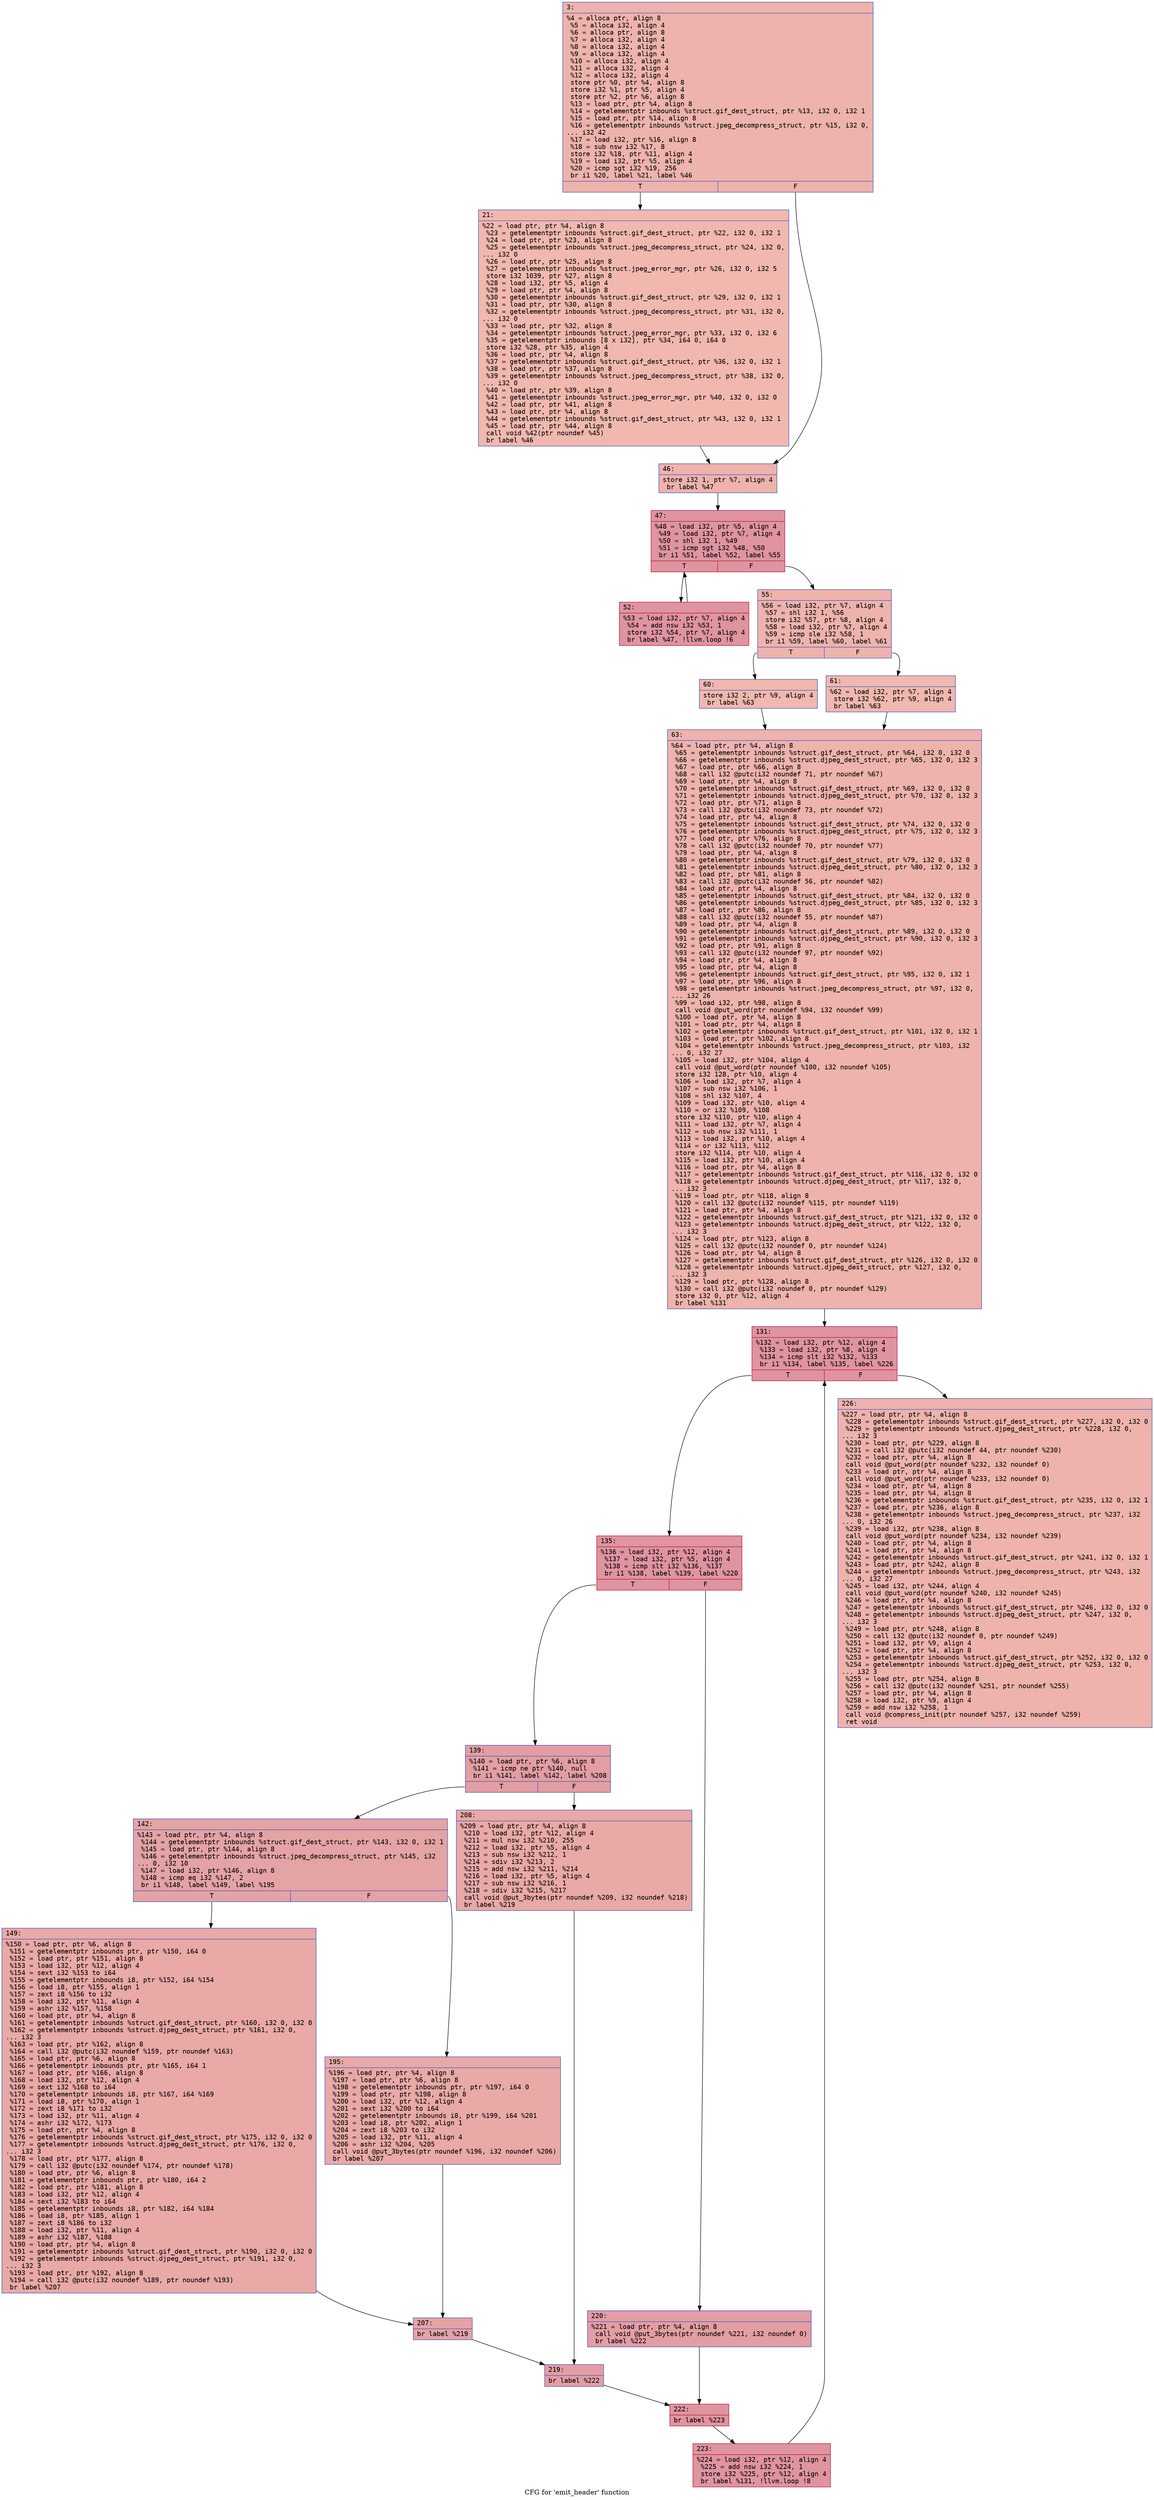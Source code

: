 digraph "CFG for 'emit_header' function" {
	label="CFG for 'emit_header' function";

	Node0x60000190a940 [shape=record,color="#3d50c3ff", style=filled, fillcolor="#d6524470" fontname="Courier",label="{3:\l|  %4 = alloca ptr, align 8\l  %5 = alloca i32, align 4\l  %6 = alloca ptr, align 8\l  %7 = alloca i32, align 4\l  %8 = alloca i32, align 4\l  %9 = alloca i32, align 4\l  %10 = alloca i32, align 4\l  %11 = alloca i32, align 4\l  %12 = alloca i32, align 4\l  store ptr %0, ptr %4, align 8\l  store i32 %1, ptr %5, align 4\l  store ptr %2, ptr %6, align 8\l  %13 = load ptr, ptr %4, align 8\l  %14 = getelementptr inbounds %struct.gif_dest_struct, ptr %13, i32 0, i32 1\l  %15 = load ptr, ptr %14, align 8\l  %16 = getelementptr inbounds %struct.jpeg_decompress_struct, ptr %15, i32 0,\l... i32 42\l  %17 = load i32, ptr %16, align 8\l  %18 = sub nsw i32 %17, 8\l  store i32 %18, ptr %11, align 4\l  %19 = load i32, ptr %5, align 4\l  %20 = icmp sgt i32 %19, 256\l  br i1 %20, label %21, label %46\l|{<s0>T|<s1>F}}"];
	Node0x60000190a940:s0 -> Node0x60000190a990[tooltip="3 -> 21\nProbability 50.00%" ];
	Node0x60000190a940:s1 -> Node0x60000190a9e0[tooltip="3 -> 46\nProbability 50.00%" ];
	Node0x60000190a990 [shape=record,color="#3d50c3ff", style=filled, fillcolor="#dc5d4a70" fontname="Courier",label="{21:\l|  %22 = load ptr, ptr %4, align 8\l  %23 = getelementptr inbounds %struct.gif_dest_struct, ptr %22, i32 0, i32 1\l  %24 = load ptr, ptr %23, align 8\l  %25 = getelementptr inbounds %struct.jpeg_decompress_struct, ptr %24, i32 0,\l... i32 0\l  %26 = load ptr, ptr %25, align 8\l  %27 = getelementptr inbounds %struct.jpeg_error_mgr, ptr %26, i32 0, i32 5\l  store i32 1039, ptr %27, align 8\l  %28 = load i32, ptr %5, align 4\l  %29 = load ptr, ptr %4, align 8\l  %30 = getelementptr inbounds %struct.gif_dest_struct, ptr %29, i32 0, i32 1\l  %31 = load ptr, ptr %30, align 8\l  %32 = getelementptr inbounds %struct.jpeg_decompress_struct, ptr %31, i32 0,\l... i32 0\l  %33 = load ptr, ptr %32, align 8\l  %34 = getelementptr inbounds %struct.jpeg_error_mgr, ptr %33, i32 0, i32 6\l  %35 = getelementptr inbounds [8 x i32], ptr %34, i64 0, i64 0\l  store i32 %28, ptr %35, align 4\l  %36 = load ptr, ptr %4, align 8\l  %37 = getelementptr inbounds %struct.gif_dest_struct, ptr %36, i32 0, i32 1\l  %38 = load ptr, ptr %37, align 8\l  %39 = getelementptr inbounds %struct.jpeg_decompress_struct, ptr %38, i32 0,\l... i32 0\l  %40 = load ptr, ptr %39, align 8\l  %41 = getelementptr inbounds %struct.jpeg_error_mgr, ptr %40, i32 0, i32 0\l  %42 = load ptr, ptr %41, align 8\l  %43 = load ptr, ptr %4, align 8\l  %44 = getelementptr inbounds %struct.gif_dest_struct, ptr %43, i32 0, i32 1\l  %45 = load ptr, ptr %44, align 8\l  call void %42(ptr noundef %45)\l  br label %46\l}"];
	Node0x60000190a990 -> Node0x60000190a9e0[tooltip="21 -> 46\nProbability 100.00%" ];
	Node0x60000190a9e0 [shape=record,color="#3d50c3ff", style=filled, fillcolor="#d6524470" fontname="Courier",label="{46:\l|  store i32 1, ptr %7, align 4\l  br label %47\l}"];
	Node0x60000190a9e0 -> Node0x60000190aa30[tooltip="46 -> 47\nProbability 100.00%" ];
	Node0x60000190aa30 [shape=record,color="#b70d28ff", style=filled, fillcolor="#b70d2870" fontname="Courier",label="{47:\l|  %48 = load i32, ptr %5, align 4\l  %49 = load i32, ptr %7, align 4\l  %50 = shl i32 1, %49\l  %51 = icmp sgt i32 %48, %50\l  br i1 %51, label %52, label %55\l|{<s0>T|<s1>F}}"];
	Node0x60000190aa30:s0 -> Node0x60000190aa80[tooltip="47 -> 52\nProbability 96.88%" ];
	Node0x60000190aa30:s1 -> Node0x60000190aad0[tooltip="47 -> 55\nProbability 3.12%" ];
	Node0x60000190aa80 [shape=record,color="#b70d28ff", style=filled, fillcolor="#b70d2870" fontname="Courier",label="{52:\l|  %53 = load i32, ptr %7, align 4\l  %54 = add nsw i32 %53, 1\l  store i32 %54, ptr %7, align 4\l  br label %47, !llvm.loop !6\l}"];
	Node0x60000190aa80 -> Node0x60000190aa30[tooltip="52 -> 47\nProbability 100.00%" ];
	Node0x60000190aad0 [shape=record,color="#3d50c3ff", style=filled, fillcolor="#d6524470" fontname="Courier",label="{55:\l|  %56 = load i32, ptr %7, align 4\l  %57 = shl i32 1, %56\l  store i32 %57, ptr %8, align 4\l  %58 = load i32, ptr %7, align 4\l  %59 = icmp sle i32 %58, 1\l  br i1 %59, label %60, label %61\l|{<s0>T|<s1>F}}"];
	Node0x60000190aad0:s0 -> Node0x60000190ab20[tooltip="55 -> 60\nProbability 50.00%" ];
	Node0x60000190aad0:s1 -> Node0x60000190ab70[tooltip="55 -> 61\nProbability 50.00%" ];
	Node0x60000190ab20 [shape=record,color="#3d50c3ff", style=filled, fillcolor="#dc5d4a70" fontname="Courier",label="{60:\l|  store i32 2, ptr %9, align 4\l  br label %63\l}"];
	Node0x60000190ab20 -> Node0x60000190abc0[tooltip="60 -> 63\nProbability 100.00%" ];
	Node0x60000190ab70 [shape=record,color="#3d50c3ff", style=filled, fillcolor="#dc5d4a70" fontname="Courier",label="{61:\l|  %62 = load i32, ptr %7, align 4\l  store i32 %62, ptr %9, align 4\l  br label %63\l}"];
	Node0x60000190ab70 -> Node0x60000190abc0[tooltip="61 -> 63\nProbability 100.00%" ];
	Node0x60000190abc0 [shape=record,color="#3d50c3ff", style=filled, fillcolor="#d6524470" fontname="Courier",label="{63:\l|  %64 = load ptr, ptr %4, align 8\l  %65 = getelementptr inbounds %struct.gif_dest_struct, ptr %64, i32 0, i32 0\l  %66 = getelementptr inbounds %struct.djpeg_dest_struct, ptr %65, i32 0, i32 3\l  %67 = load ptr, ptr %66, align 8\l  %68 = call i32 @putc(i32 noundef 71, ptr noundef %67)\l  %69 = load ptr, ptr %4, align 8\l  %70 = getelementptr inbounds %struct.gif_dest_struct, ptr %69, i32 0, i32 0\l  %71 = getelementptr inbounds %struct.djpeg_dest_struct, ptr %70, i32 0, i32 3\l  %72 = load ptr, ptr %71, align 8\l  %73 = call i32 @putc(i32 noundef 73, ptr noundef %72)\l  %74 = load ptr, ptr %4, align 8\l  %75 = getelementptr inbounds %struct.gif_dest_struct, ptr %74, i32 0, i32 0\l  %76 = getelementptr inbounds %struct.djpeg_dest_struct, ptr %75, i32 0, i32 3\l  %77 = load ptr, ptr %76, align 8\l  %78 = call i32 @putc(i32 noundef 70, ptr noundef %77)\l  %79 = load ptr, ptr %4, align 8\l  %80 = getelementptr inbounds %struct.gif_dest_struct, ptr %79, i32 0, i32 0\l  %81 = getelementptr inbounds %struct.djpeg_dest_struct, ptr %80, i32 0, i32 3\l  %82 = load ptr, ptr %81, align 8\l  %83 = call i32 @putc(i32 noundef 56, ptr noundef %82)\l  %84 = load ptr, ptr %4, align 8\l  %85 = getelementptr inbounds %struct.gif_dest_struct, ptr %84, i32 0, i32 0\l  %86 = getelementptr inbounds %struct.djpeg_dest_struct, ptr %85, i32 0, i32 3\l  %87 = load ptr, ptr %86, align 8\l  %88 = call i32 @putc(i32 noundef 55, ptr noundef %87)\l  %89 = load ptr, ptr %4, align 8\l  %90 = getelementptr inbounds %struct.gif_dest_struct, ptr %89, i32 0, i32 0\l  %91 = getelementptr inbounds %struct.djpeg_dest_struct, ptr %90, i32 0, i32 3\l  %92 = load ptr, ptr %91, align 8\l  %93 = call i32 @putc(i32 noundef 97, ptr noundef %92)\l  %94 = load ptr, ptr %4, align 8\l  %95 = load ptr, ptr %4, align 8\l  %96 = getelementptr inbounds %struct.gif_dest_struct, ptr %95, i32 0, i32 1\l  %97 = load ptr, ptr %96, align 8\l  %98 = getelementptr inbounds %struct.jpeg_decompress_struct, ptr %97, i32 0,\l... i32 26\l  %99 = load i32, ptr %98, align 8\l  call void @put_word(ptr noundef %94, i32 noundef %99)\l  %100 = load ptr, ptr %4, align 8\l  %101 = load ptr, ptr %4, align 8\l  %102 = getelementptr inbounds %struct.gif_dest_struct, ptr %101, i32 0, i32 1\l  %103 = load ptr, ptr %102, align 8\l  %104 = getelementptr inbounds %struct.jpeg_decompress_struct, ptr %103, i32\l... 0, i32 27\l  %105 = load i32, ptr %104, align 4\l  call void @put_word(ptr noundef %100, i32 noundef %105)\l  store i32 128, ptr %10, align 4\l  %106 = load i32, ptr %7, align 4\l  %107 = sub nsw i32 %106, 1\l  %108 = shl i32 %107, 4\l  %109 = load i32, ptr %10, align 4\l  %110 = or i32 %109, %108\l  store i32 %110, ptr %10, align 4\l  %111 = load i32, ptr %7, align 4\l  %112 = sub nsw i32 %111, 1\l  %113 = load i32, ptr %10, align 4\l  %114 = or i32 %113, %112\l  store i32 %114, ptr %10, align 4\l  %115 = load i32, ptr %10, align 4\l  %116 = load ptr, ptr %4, align 8\l  %117 = getelementptr inbounds %struct.gif_dest_struct, ptr %116, i32 0, i32 0\l  %118 = getelementptr inbounds %struct.djpeg_dest_struct, ptr %117, i32 0,\l... i32 3\l  %119 = load ptr, ptr %118, align 8\l  %120 = call i32 @putc(i32 noundef %115, ptr noundef %119)\l  %121 = load ptr, ptr %4, align 8\l  %122 = getelementptr inbounds %struct.gif_dest_struct, ptr %121, i32 0, i32 0\l  %123 = getelementptr inbounds %struct.djpeg_dest_struct, ptr %122, i32 0,\l... i32 3\l  %124 = load ptr, ptr %123, align 8\l  %125 = call i32 @putc(i32 noundef 0, ptr noundef %124)\l  %126 = load ptr, ptr %4, align 8\l  %127 = getelementptr inbounds %struct.gif_dest_struct, ptr %126, i32 0, i32 0\l  %128 = getelementptr inbounds %struct.djpeg_dest_struct, ptr %127, i32 0,\l... i32 3\l  %129 = load ptr, ptr %128, align 8\l  %130 = call i32 @putc(i32 noundef 0, ptr noundef %129)\l  store i32 0, ptr %12, align 4\l  br label %131\l}"];
	Node0x60000190abc0 -> Node0x60000190ac10[tooltip="63 -> 131\nProbability 100.00%" ];
	Node0x60000190ac10 [shape=record,color="#b70d28ff", style=filled, fillcolor="#b70d2870" fontname="Courier",label="{131:\l|  %132 = load i32, ptr %12, align 4\l  %133 = load i32, ptr %8, align 4\l  %134 = icmp slt i32 %132, %133\l  br i1 %134, label %135, label %226\l|{<s0>T|<s1>F}}"];
	Node0x60000190ac10:s0 -> Node0x60000190ac60[tooltip="131 -> 135\nProbability 96.88%" ];
	Node0x60000190ac10:s1 -> Node0x60000190afd0[tooltip="131 -> 226\nProbability 3.12%" ];
	Node0x60000190ac60 [shape=record,color="#b70d28ff", style=filled, fillcolor="#b70d2870" fontname="Courier",label="{135:\l|  %136 = load i32, ptr %12, align 4\l  %137 = load i32, ptr %5, align 4\l  %138 = icmp slt i32 %136, %137\l  br i1 %138, label %139, label %220\l|{<s0>T|<s1>F}}"];
	Node0x60000190ac60:s0 -> Node0x60000190acb0[tooltip="135 -> 139\nProbability 50.00%" ];
	Node0x60000190ac60:s1 -> Node0x60000190aee0[tooltip="135 -> 220\nProbability 50.00%" ];
	Node0x60000190acb0 [shape=record,color="#3d50c3ff", style=filled, fillcolor="#be242e70" fontname="Courier",label="{139:\l|  %140 = load ptr, ptr %6, align 8\l  %141 = icmp ne ptr %140, null\l  br i1 %141, label %142, label %208\l|{<s0>T|<s1>F}}"];
	Node0x60000190acb0:s0 -> Node0x60000190ad00[tooltip="139 -> 142\nProbability 62.50%" ];
	Node0x60000190acb0:s1 -> Node0x60000190ae40[tooltip="139 -> 208\nProbability 37.50%" ];
	Node0x60000190ad00 [shape=record,color="#3d50c3ff", style=filled, fillcolor="#c32e3170" fontname="Courier",label="{142:\l|  %143 = load ptr, ptr %4, align 8\l  %144 = getelementptr inbounds %struct.gif_dest_struct, ptr %143, i32 0, i32 1\l  %145 = load ptr, ptr %144, align 8\l  %146 = getelementptr inbounds %struct.jpeg_decompress_struct, ptr %145, i32\l... 0, i32 10\l  %147 = load i32, ptr %146, align 8\l  %148 = icmp eq i32 %147, 2\l  br i1 %148, label %149, label %195\l|{<s0>T|<s1>F}}"];
	Node0x60000190ad00:s0 -> Node0x60000190ad50[tooltip="142 -> 149\nProbability 50.00%" ];
	Node0x60000190ad00:s1 -> Node0x60000190ada0[tooltip="142 -> 195\nProbability 50.00%" ];
	Node0x60000190ad50 [shape=record,color="#3d50c3ff", style=filled, fillcolor="#ca3b3770" fontname="Courier",label="{149:\l|  %150 = load ptr, ptr %6, align 8\l  %151 = getelementptr inbounds ptr, ptr %150, i64 0\l  %152 = load ptr, ptr %151, align 8\l  %153 = load i32, ptr %12, align 4\l  %154 = sext i32 %153 to i64\l  %155 = getelementptr inbounds i8, ptr %152, i64 %154\l  %156 = load i8, ptr %155, align 1\l  %157 = zext i8 %156 to i32\l  %158 = load i32, ptr %11, align 4\l  %159 = ashr i32 %157, %158\l  %160 = load ptr, ptr %4, align 8\l  %161 = getelementptr inbounds %struct.gif_dest_struct, ptr %160, i32 0, i32 0\l  %162 = getelementptr inbounds %struct.djpeg_dest_struct, ptr %161, i32 0,\l... i32 3\l  %163 = load ptr, ptr %162, align 8\l  %164 = call i32 @putc(i32 noundef %159, ptr noundef %163)\l  %165 = load ptr, ptr %6, align 8\l  %166 = getelementptr inbounds ptr, ptr %165, i64 1\l  %167 = load ptr, ptr %166, align 8\l  %168 = load i32, ptr %12, align 4\l  %169 = sext i32 %168 to i64\l  %170 = getelementptr inbounds i8, ptr %167, i64 %169\l  %171 = load i8, ptr %170, align 1\l  %172 = zext i8 %171 to i32\l  %173 = load i32, ptr %11, align 4\l  %174 = ashr i32 %172, %173\l  %175 = load ptr, ptr %4, align 8\l  %176 = getelementptr inbounds %struct.gif_dest_struct, ptr %175, i32 0, i32 0\l  %177 = getelementptr inbounds %struct.djpeg_dest_struct, ptr %176, i32 0,\l... i32 3\l  %178 = load ptr, ptr %177, align 8\l  %179 = call i32 @putc(i32 noundef %174, ptr noundef %178)\l  %180 = load ptr, ptr %6, align 8\l  %181 = getelementptr inbounds ptr, ptr %180, i64 2\l  %182 = load ptr, ptr %181, align 8\l  %183 = load i32, ptr %12, align 4\l  %184 = sext i32 %183 to i64\l  %185 = getelementptr inbounds i8, ptr %182, i64 %184\l  %186 = load i8, ptr %185, align 1\l  %187 = zext i8 %186 to i32\l  %188 = load i32, ptr %11, align 4\l  %189 = ashr i32 %187, %188\l  %190 = load ptr, ptr %4, align 8\l  %191 = getelementptr inbounds %struct.gif_dest_struct, ptr %190, i32 0, i32 0\l  %192 = getelementptr inbounds %struct.djpeg_dest_struct, ptr %191, i32 0,\l... i32 3\l  %193 = load ptr, ptr %192, align 8\l  %194 = call i32 @putc(i32 noundef %189, ptr noundef %193)\l  br label %207\l}"];
	Node0x60000190ad50 -> Node0x60000190adf0[tooltip="149 -> 207\nProbability 100.00%" ];
	Node0x60000190ada0 [shape=record,color="#3d50c3ff", style=filled, fillcolor="#ca3b3770" fontname="Courier",label="{195:\l|  %196 = load ptr, ptr %4, align 8\l  %197 = load ptr, ptr %6, align 8\l  %198 = getelementptr inbounds ptr, ptr %197, i64 0\l  %199 = load ptr, ptr %198, align 8\l  %200 = load i32, ptr %12, align 4\l  %201 = sext i32 %200 to i64\l  %202 = getelementptr inbounds i8, ptr %199, i64 %201\l  %203 = load i8, ptr %202, align 1\l  %204 = zext i8 %203 to i32\l  %205 = load i32, ptr %11, align 4\l  %206 = ashr i32 %204, %205\l  call void @put_3bytes(ptr noundef %196, i32 noundef %206)\l  br label %207\l}"];
	Node0x60000190ada0 -> Node0x60000190adf0[tooltip="195 -> 207\nProbability 100.00%" ];
	Node0x60000190adf0 [shape=record,color="#3d50c3ff", style=filled, fillcolor="#c32e3170" fontname="Courier",label="{207:\l|  br label %219\l}"];
	Node0x60000190adf0 -> Node0x60000190ae90[tooltip="207 -> 219\nProbability 100.00%" ];
	Node0x60000190ae40 [shape=record,color="#3d50c3ff", style=filled, fillcolor="#ca3b3770" fontname="Courier",label="{208:\l|  %209 = load ptr, ptr %4, align 8\l  %210 = load i32, ptr %12, align 4\l  %211 = mul nsw i32 %210, 255\l  %212 = load i32, ptr %5, align 4\l  %213 = sub nsw i32 %212, 1\l  %214 = sdiv i32 %213, 2\l  %215 = add nsw i32 %211, %214\l  %216 = load i32, ptr %5, align 4\l  %217 = sub nsw i32 %216, 1\l  %218 = sdiv i32 %215, %217\l  call void @put_3bytes(ptr noundef %209, i32 noundef %218)\l  br label %219\l}"];
	Node0x60000190ae40 -> Node0x60000190ae90[tooltip="208 -> 219\nProbability 100.00%" ];
	Node0x60000190ae90 [shape=record,color="#3d50c3ff", style=filled, fillcolor="#be242e70" fontname="Courier",label="{219:\l|  br label %222\l}"];
	Node0x60000190ae90 -> Node0x60000190af30[tooltip="219 -> 222\nProbability 100.00%" ];
	Node0x60000190aee0 [shape=record,color="#3d50c3ff", style=filled, fillcolor="#be242e70" fontname="Courier",label="{220:\l|  %221 = load ptr, ptr %4, align 8\l  call void @put_3bytes(ptr noundef %221, i32 noundef 0)\l  br label %222\l}"];
	Node0x60000190aee0 -> Node0x60000190af30[tooltip="220 -> 222\nProbability 100.00%" ];
	Node0x60000190af30 [shape=record,color="#b70d28ff", style=filled, fillcolor="#b70d2870" fontname="Courier",label="{222:\l|  br label %223\l}"];
	Node0x60000190af30 -> Node0x60000190af80[tooltip="222 -> 223\nProbability 100.00%" ];
	Node0x60000190af80 [shape=record,color="#b70d28ff", style=filled, fillcolor="#b70d2870" fontname="Courier",label="{223:\l|  %224 = load i32, ptr %12, align 4\l  %225 = add nsw i32 %224, 1\l  store i32 %225, ptr %12, align 4\l  br label %131, !llvm.loop !8\l}"];
	Node0x60000190af80 -> Node0x60000190ac10[tooltip="223 -> 131\nProbability 100.00%" ];
	Node0x60000190afd0 [shape=record,color="#3d50c3ff", style=filled, fillcolor="#d6524470" fontname="Courier",label="{226:\l|  %227 = load ptr, ptr %4, align 8\l  %228 = getelementptr inbounds %struct.gif_dest_struct, ptr %227, i32 0, i32 0\l  %229 = getelementptr inbounds %struct.djpeg_dest_struct, ptr %228, i32 0,\l... i32 3\l  %230 = load ptr, ptr %229, align 8\l  %231 = call i32 @putc(i32 noundef 44, ptr noundef %230)\l  %232 = load ptr, ptr %4, align 8\l  call void @put_word(ptr noundef %232, i32 noundef 0)\l  %233 = load ptr, ptr %4, align 8\l  call void @put_word(ptr noundef %233, i32 noundef 0)\l  %234 = load ptr, ptr %4, align 8\l  %235 = load ptr, ptr %4, align 8\l  %236 = getelementptr inbounds %struct.gif_dest_struct, ptr %235, i32 0, i32 1\l  %237 = load ptr, ptr %236, align 8\l  %238 = getelementptr inbounds %struct.jpeg_decompress_struct, ptr %237, i32\l... 0, i32 26\l  %239 = load i32, ptr %238, align 8\l  call void @put_word(ptr noundef %234, i32 noundef %239)\l  %240 = load ptr, ptr %4, align 8\l  %241 = load ptr, ptr %4, align 8\l  %242 = getelementptr inbounds %struct.gif_dest_struct, ptr %241, i32 0, i32 1\l  %243 = load ptr, ptr %242, align 8\l  %244 = getelementptr inbounds %struct.jpeg_decompress_struct, ptr %243, i32\l... 0, i32 27\l  %245 = load i32, ptr %244, align 4\l  call void @put_word(ptr noundef %240, i32 noundef %245)\l  %246 = load ptr, ptr %4, align 8\l  %247 = getelementptr inbounds %struct.gif_dest_struct, ptr %246, i32 0, i32 0\l  %248 = getelementptr inbounds %struct.djpeg_dest_struct, ptr %247, i32 0,\l... i32 3\l  %249 = load ptr, ptr %248, align 8\l  %250 = call i32 @putc(i32 noundef 0, ptr noundef %249)\l  %251 = load i32, ptr %9, align 4\l  %252 = load ptr, ptr %4, align 8\l  %253 = getelementptr inbounds %struct.gif_dest_struct, ptr %252, i32 0, i32 0\l  %254 = getelementptr inbounds %struct.djpeg_dest_struct, ptr %253, i32 0,\l... i32 3\l  %255 = load ptr, ptr %254, align 8\l  %256 = call i32 @putc(i32 noundef %251, ptr noundef %255)\l  %257 = load ptr, ptr %4, align 8\l  %258 = load i32, ptr %9, align 4\l  %259 = add nsw i32 %258, 1\l  call void @compress_init(ptr noundef %257, i32 noundef %259)\l  ret void\l}"];
}
